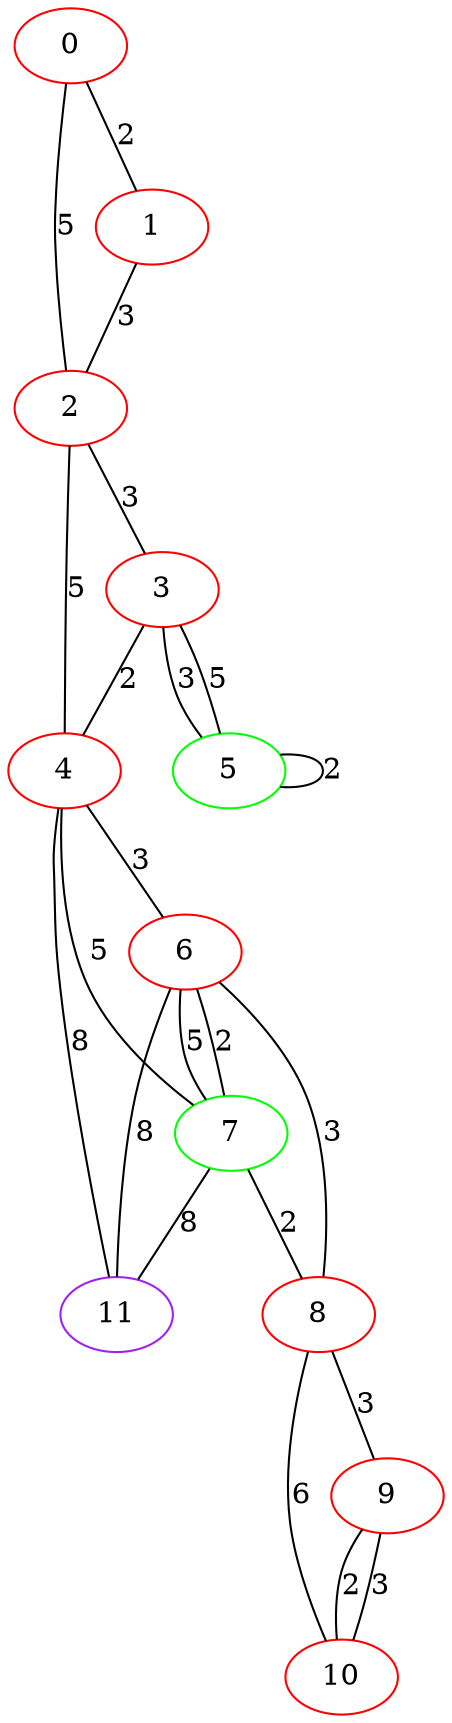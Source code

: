 graph "" {
0 [color=red, weight=1];
1 [color=red, weight=1];
2 [color=red, weight=1];
3 [color=red, weight=1];
4 [color=red, weight=1];
5 [color=green, weight=2];
6 [color=red, weight=1];
7 [color=green, weight=2];
8 [color=red, weight=1];
9 [color=red, weight=1];
10 [color=red, weight=1];
11 [color=purple, weight=4];
0 -- 1  [key=0, label=2];
0 -- 2  [key=0, label=5];
1 -- 2  [key=0, label=3];
2 -- 3  [key=0, label=3];
2 -- 4  [key=0, label=5];
3 -- 4  [key=0, label=2];
3 -- 5  [key=0, label=3];
3 -- 5  [key=1, label=5];
4 -- 11  [key=0, label=8];
4 -- 6  [key=0, label=3];
4 -- 7  [key=0, label=5];
5 -- 5  [key=0, label=2];
6 -- 8  [key=0, label=3];
6 -- 11  [key=0, label=8];
6 -- 7  [key=0, label=2];
6 -- 7  [key=1, label=5];
7 -- 8  [key=0, label=2];
7 -- 11  [key=0, label=8];
8 -- 9  [key=0, label=3];
8 -- 10  [key=0, label=6];
9 -- 10  [key=0, label=3];
9 -- 10  [key=1, label=2];
}
